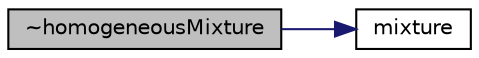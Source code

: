 digraph "~homogeneousMixture"
{
  bgcolor="transparent";
  edge [fontname="Helvetica",fontsize="10",labelfontname="Helvetica",labelfontsize="10"];
  node [fontname="Helvetica",fontsize="10",shape=record];
  rankdir="LR";
  Node3 [label="~homogeneousMixture",height=0.2,width=0.4,color="black", fillcolor="grey75", style="filled", fontcolor="black"];
  Node3 -> Node4 [color="midnightblue",fontsize="10",style="solid",fontname="Helvetica"];
  Node4 [label="mixture",height=0.2,width=0.4,color="black",URL="$a31481.html#aae52badc99bf944f8a95c45a0802c36b"];
}
